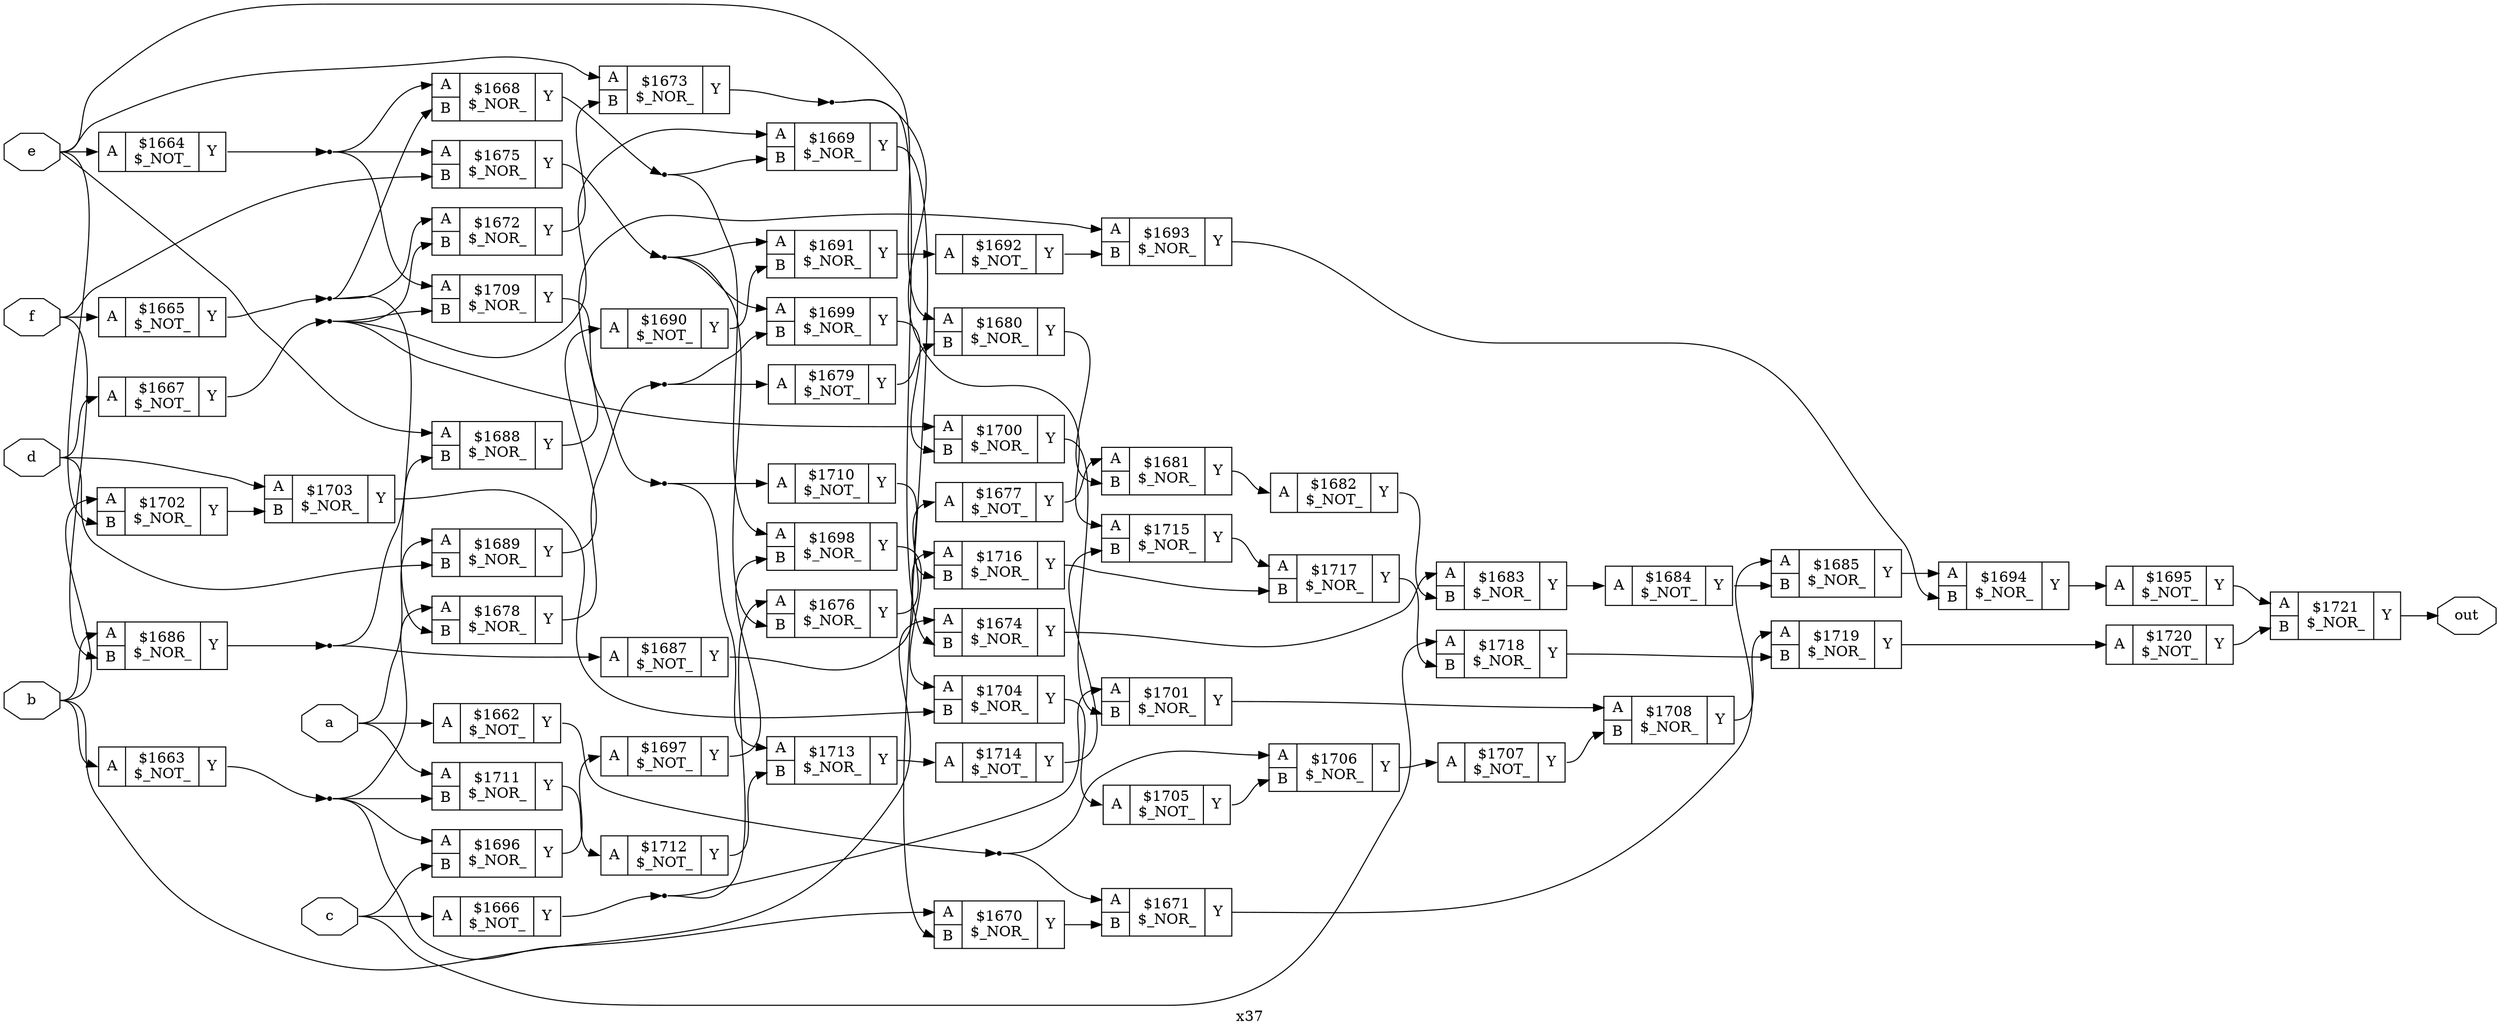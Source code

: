 digraph "x37" {
label="x37";
rankdir="LR";
remincross=true;
n60 [ shape=octagon, label="a", color="black", fontcolor="black" ];
n61 [ shape=octagon, label="b", color="black", fontcolor="black" ];
n62 [ shape=octagon, label="c", color="black", fontcolor="black" ];
n63 [ shape=octagon, label="d", color="black", fontcolor="black" ];
n64 [ shape=octagon, label="e", color="black", fontcolor="black" ];
n65 [ shape=octagon, label="f", color="black", fontcolor="black" ];
n66 [ shape=octagon, label="out", color="black", fontcolor="black" ];
c69 [ shape=record, label="{{<p67> A}|$1662\n$_NOT_|{<p68> Y}}" ];
c70 [ shape=record, label="{{<p67> A}|$1663\n$_NOT_|{<p68> Y}}" ];
c71 [ shape=record, label="{{<p67> A}|$1664\n$_NOT_|{<p68> Y}}" ];
c72 [ shape=record, label="{{<p67> A}|$1665\n$_NOT_|{<p68> Y}}" ];
c73 [ shape=record, label="{{<p67> A}|$1666\n$_NOT_|{<p68> Y}}" ];
c74 [ shape=record, label="{{<p67> A}|$1667\n$_NOT_|{<p68> Y}}" ];
c76 [ shape=record, label="{{<p67> A|<p75> B}|$1668\n$_NOR_|{<p68> Y}}" ];
c77 [ shape=record, label="{{<p67> A|<p75> B}|$1669\n$_NOR_|{<p68> Y}}" ];
c78 [ shape=record, label="{{<p67> A|<p75> B}|$1670\n$_NOR_|{<p68> Y}}" ];
c79 [ shape=record, label="{{<p67> A|<p75> B}|$1671\n$_NOR_|{<p68> Y}}" ];
c80 [ shape=record, label="{{<p67> A|<p75> B}|$1672\n$_NOR_|{<p68> Y}}" ];
c81 [ shape=record, label="{{<p67> A|<p75> B}|$1673\n$_NOR_|{<p68> Y}}" ];
c82 [ shape=record, label="{{<p67> A|<p75> B}|$1674\n$_NOR_|{<p68> Y}}" ];
c83 [ shape=record, label="{{<p67> A|<p75> B}|$1675\n$_NOR_|{<p68> Y}}" ];
c84 [ shape=record, label="{{<p67> A|<p75> B}|$1676\n$_NOR_|{<p68> Y}}" ];
c85 [ shape=record, label="{{<p67> A}|$1677\n$_NOT_|{<p68> Y}}" ];
c86 [ shape=record, label="{{<p67> A|<p75> B}|$1678\n$_NOR_|{<p68> Y}}" ];
c87 [ shape=record, label="{{<p67> A}|$1679\n$_NOT_|{<p68> Y}}" ];
c88 [ shape=record, label="{{<p67> A|<p75> B}|$1680\n$_NOR_|{<p68> Y}}" ];
c89 [ shape=record, label="{{<p67> A|<p75> B}|$1681\n$_NOR_|{<p68> Y}}" ];
c90 [ shape=record, label="{{<p67> A}|$1682\n$_NOT_|{<p68> Y}}" ];
c91 [ shape=record, label="{{<p67> A|<p75> B}|$1683\n$_NOR_|{<p68> Y}}" ];
c92 [ shape=record, label="{{<p67> A}|$1684\n$_NOT_|{<p68> Y}}" ];
c93 [ shape=record, label="{{<p67> A|<p75> B}|$1685\n$_NOR_|{<p68> Y}}" ];
c94 [ shape=record, label="{{<p67> A|<p75> B}|$1686\n$_NOR_|{<p68> Y}}" ];
c95 [ shape=record, label="{{<p67> A}|$1687\n$_NOT_|{<p68> Y}}" ];
c96 [ shape=record, label="{{<p67> A|<p75> B}|$1688\n$_NOR_|{<p68> Y}}" ];
c97 [ shape=record, label="{{<p67> A|<p75> B}|$1689\n$_NOR_|{<p68> Y}}" ];
c98 [ shape=record, label="{{<p67> A}|$1690\n$_NOT_|{<p68> Y}}" ];
c99 [ shape=record, label="{{<p67> A|<p75> B}|$1691\n$_NOR_|{<p68> Y}}" ];
c100 [ shape=record, label="{{<p67> A}|$1692\n$_NOT_|{<p68> Y}}" ];
c101 [ shape=record, label="{{<p67> A|<p75> B}|$1693\n$_NOR_|{<p68> Y}}" ];
c102 [ shape=record, label="{{<p67> A|<p75> B}|$1694\n$_NOR_|{<p68> Y}}" ];
c103 [ shape=record, label="{{<p67> A}|$1695\n$_NOT_|{<p68> Y}}" ];
c104 [ shape=record, label="{{<p67> A|<p75> B}|$1696\n$_NOR_|{<p68> Y}}" ];
c105 [ shape=record, label="{{<p67> A}|$1697\n$_NOT_|{<p68> Y}}" ];
c106 [ shape=record, label="{{<p67> A|<p75> B}|$1698\n$_NOR_|{<p68> Y}}" ];
c107 [ shape=record, label="{{<p67> A|<p75> B}|$1699\n$_NOR_|{<p68> Y}}" ];
c108 [ shape=record, label="{{<p67> A|<p75> B}|$1700\n$_NOR_|{<p68> Y}}" ];
c109 [ shape=record, label="{{<p67> A|<p75> B}|$1701\n$_NOR_|{<p68> Y}}" ];
c110 [ shape=record, label="{{<p67> A|<p75> B}|$1702\n$_NOR_|{<p68> Y}}" ];
c111 [ shape=record, label="{{<p67> A|<p75> B}|$1703\n$_NOR_|{<p68> Y}}" ];
c112 [ shape=record, label="{{<p67> A|<p75> B}|$1704\n$_NOR_|{<p68> Y}}" ];
c113 [ shape=record, label="{{<p67> A}|$1705\n$_NOT_|{<p68> Y}}" ];
c114 [ shape=record, label="{{<p67> A|<p75> B}|$1706\n$_NOR_|{<p68> Y}}" ];
c115 [ shape=record, label="{{<p67> A}|$1707\n$_NOT_|{<p68> Y}}" ];
c116 [ shape=record, label="{{<p67> A|<p75> B}|$1708\n$_NOR_|{<p68> Y}}" ];
c117 [ shape=record, label="{{<p67> A|<p75> B}|$1709\n$_NOR_|{<p68> Y}}" ];
c118 [ shape=record, label="{{<p67> A}|$1710\n$_NOT_|{<p68> Y}}" ];
c119 [ shape=record, label="{{<p67> A|<p75> B}|$1711\n$_NOR_|{<p68> Y}}" ];
c120 [ shape=record, label="{{<p67> A}|$1712\n$_NOT_|{<p68> Y}}" ];
c121 [ shape=record, label="{{<p67> A|<p75> B}|$1713\n$_NOR_|{<p68> Y}}" ];
c122 [ shape=record, label="{{<p67> A}|$1714\n$_NOT_|{<p68> Y}}" ];
c123 [ shape=record, label="{{<p67> A|<p75> B}|$1715\n$_NOR_|{<p68> Y}}" ];
c124 [ shape=record, label="{{<p67> A|<p75> B}|$1716\n$_NOR_|{<p68> Y}}" ];
c125 [ shape=record, label="{{<p67> A|<p75> B}|$1717\n$_NOR_|{<p68> Y}}" ];
c126 [ shape=record, label="{{<p67> A|<p75> B}|$1718\n$_NOR_|{<p68> Y}}" ];
c127 [ shape=record, label="{{<p67> A|<p75> B}|$1719\n$_NOR_|{<p68> Y}}" ];
c128 [ shape=record, label="{{<p67> A}|$1720\n$_NOT_|{<p68> Y}}" ];
c129 [ shape=record, label="{{<p67> A|<p75> B}|$1721\n$_NOR_|{<p68> Y}}" ];
n1 [ shape=point ];
c71:p68:e -> n1:w [color="black", label=""];
n1:e -> c117:p67:w [color="black", label=""];
n1:e -> c76:p67:w [color="black", label=""];
n1:e -> c83:p67:w [color="black", label=""];
n10 [ shape=point ];
c81:p68:e -> n10:w [color="black", label=""];
n10:e -> c123:p67:w [color="black", label=""];
n10:e -> c82:p75:w [color="black", label=""];
c82:p68:e -> c91:p67:w [color="black", label=""];
n12 [ shape=point ];
c83:p68:e -> n12:w [color="black", label=""];
n12:e -> c107:p67:w [color="black", label=""];
n12:e -> c84:p75:w [color="black", label=""];
n12:e -> c99:p67:w [color="black", label=""];
c84:p68:e -> c85:p67:w [color="black", label=""];
c85:p68:e -> c89:p67:w [color="black", label=""];
n15 [ shape=point ];
c86:p68:e -> n15:w [color="black", label=""];
n15:e -> c107:p75:w [color="black", label=""];
n15:e -> c87:p67:w [color="black", label=""];
c87:p68:e -> c88:p75:w [color="black", label=""];
c88:p68:e -> c89:p75:w [color="black", label=""];
c89:p68:e -> c90:p67:w [color="black", label=""];
c90:p68:e -> c91:p75:w [color="black", label=""];
n2 [ shape=point ];
c72:p68:e -> n2:w [color="black", label=""];
n2:e -> c76:p75:w [color="black", label=""];
n2:e -> c80:p67:w [color="black", label=""];
n2:e -> c86:p75:w [color="black", label=""];
c91:p68:e -> c92:p67:w [color="black", label=""];
c92:p68:e -> c93:p75:w [color="black", label=""];
c93:p68:e -> c102:p67:w [color="black", label=""];
n23 [ shape=point ];
c94:p68:e -> n23:w [color="black", label=""];
n23:e -> c95:p67:w [color="black", label=""];
n23:e -> c96:p75:w [color="black", label=""];
c95:p68:e -> c124:p67:w [color="black", label=""];
c96:p68:e -> c101:p67:w [color="black", label=""];
c97:p68:e -> c98:p67:w [color="black", label=""];
c98:p68:e -> c99:p75:w [color="black", label=""];
c99:p68:e -> c100:p67:w [color="black", label=""];
c100:p68:e -> c101:p75:w [color="black", label=""];
n3 [ shape=point ];
c73:p68:e -> n3:w [color="black", label=""];
n3:e -> c109:p67:w [color="black", label=""];
n3:e -> c84:p67:w [color="black", label=""];
c101:p68:e -> c102:p75:w [color="black", label=""];
c102:p68:e -> c103:p67:w [color="black", label=""];
c103:p68:e -> c129:p67:w [color="black", label=""];
c104:p68:e -> c105:p67:w [color="black", label=""];
c105:p68:e -> c106:p75:w [color="black", label=""];
c106:p68:e -> c112:p67:w [color="black", label=""];
c107:p68:e -> c108:p75:w [color="black", label=""];
c108:p68:e -> c109:p75:w [color="black", label=""];
c109:p68:e -> c116:p67:w [color="black", label=""];
c110:p68:e -> c111:p75:w [color="black", label=""];
n4 [ shape=point ];
c74:p68:e -> n4:w [color="black", label=""];
n4:e -> c108:p67:w [color="black", label=""];
n4:e -> c117:p75:w [color="black", label=""];
n4:e -> c77:p67:w [color="black", label=""];
n4:e -> c80:p75:w [color="black", label=""];
c111:p68:e -> c112:p75:w [color="black", label=""];
c112:p68:e -> c113:p67:w [color="black", label=""];
c113:p68:e -> c114:p75:w [color="black", label=""];
c114:p68:e -> c115:p67:w [color="black", label=""];
c115:p68:e -> c116:p75:w [color="black", label=""];
c116:p68:e -> c127:p67:w [color="black", label=""];
n46 [ shape=point ];
c117:p68:e -> n46:w [color="black", label=""];
n46:e -> c118:p67:w [color="black", label=""];
n46:e -> c121:p67:w [color="black", label=""];
c118:p68:e -> c124:p75:w [color="black", label=""];
c119:p68:e -> c120:p67:w [color="black", label=""];
c120:p68:e -> c121:p75:w [color="black", label=""];
n5 [ shape=point ];
c76:p68:e -> n5:w [color="black", label=""];
n5:e -> c106:p67:w [color="black", label=""];
n5:e -> c77:p75:w [color="black", label=""];
c121:p68:e -> c122:p67:w [color="black", label=""];
c122:p68:e -> c123:p75:w [color="black", label=""];
c123:p68:e -> c125:p67:w [color="black", label=""];
c124:p68:e -> c125:p75:w [color="black", label=""];
c125:p68:e -> c126:p75:w [color="black", label=""];
c126:p68:e -> c127:p75:w [color="black", label=""];
c127:p68:e -> c128:p67:w [color="black", label=""];
c128:p68:e -> c129:p75:w [color="black", label=""];
n58 [ shape=point ];
c69:p68:e -> n58:w [color="black", label=""];
n58:e -> c114:p67:w [color="black", label=""];
n58:e -> c79:p67:w [color="black", label=""];
n59 [ shape=point ];
c70:p68:e -> n59:w [color="black", label=""];
n59:e -> c104:p67:w [color="black", label=""];
n59:e -> c119:p75:w [color="black", label=""];
n59:e -> c78:p67:w [color="black", label=""];
n59:e -> c86:p67:w [color="black", label=""];
c77:p68:e -> c78:p75:w [color="black", label=""];
n60:e -> c119:p67:w [color="black", label=""];
n60:e -> c69:p67:w [color="black", label=""];
n60:e -> c97:p67:w [color="black", label=""];
n61:e -> c110:p67:w [color="black", label=""];
n61:e -> c70:p67:w [color="black", label=""];
n61:e -> c82:p67:w [color="black", label=""];
n61:e -> c94:p67:w [color="black", label=""];
n62:e -> c104:p75:w [color="black", label=""];
n62:e -> c126:p67:w [color="black", label=""];
n62:e -> c73:p67:w [color="black", label=""];
n63:e -> c111:p67:w [color="black", label=""];
n63:e -> c74:p67:w [color="black", label=""];
n63:e -> c97:p75:w [color="black", label=""];
n64:e -> c110:p75:w [color="black", label=""];
n64:e -> c71:p67:w [color="black", label=""];
n64:e -> c81:p67:w [color="black", label=""];
n64:e -> c88:p67:w [color="black", label=""];
n64:e -> c96:p67:w [color="black", label=""];
n65:e -> c72:p67:w [color="black", label=""];
n65:e -> c83:p75:w [color="black", label=""];
n65:e -> c94:p75:w [color="black", label=""];
c129:p68:e -> n66:w [color="black", label=""];
c78:p68:e -> c79:p75:w [color="black", label=""];
c79:p68:e -> c93:p67:w [color="black", label=""];
c80:p68:e -> c81:p75:w [color="black", label=""];
}
